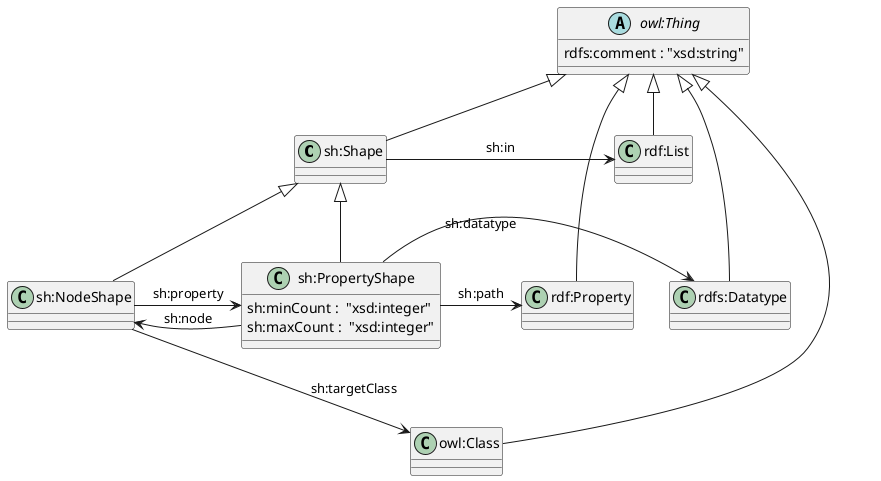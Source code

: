 @startuml ConstraintDiagram

class "sh:Shape"
class "owl:Class"
class "sh:NodeShape" 
class "rdfs:Datatype"
class "sh:PropertyShape" {
    sh:minCount :  "xsd:integer"
    sh:maxCount :  "xsd:integer"
}
class "rdf:List" 
class "rdf:Property" 
abstract class "owl:Thing" { 
 rdfs:comment : "xsd:string" 
}

"owl:Thing" <|--  "rdf:Property"

"owl:Thing" <|--  "rdfs:Datatype"
"owl:Thing" <|--  "sh:Shape"
"owl:Thing" <|--  "owl:Class"
"owl:Thing" <|--  "rdf:List"

"sh:Shape" <|--   "sh:NodeShape"
"sh:Shape" <|--   "sh:PropertyShape"

"sh:NodeShape" --> "sh:PropertyShape" : "sh:property"
"sh:NodeShape" --> "owl:Class" : "sh:targetClass"
"sh:PropertyShape" -> "rdf:Property" : "sh:path"
"sh:Shape" -> "rdf:List" : "sh:in"
"sh:PropertyShape" -> "sh:NodeShape" : "sh:node"
"sh:PropertyShape" -> "rdfs:Datatype" : "sh:datatype"


@enduml